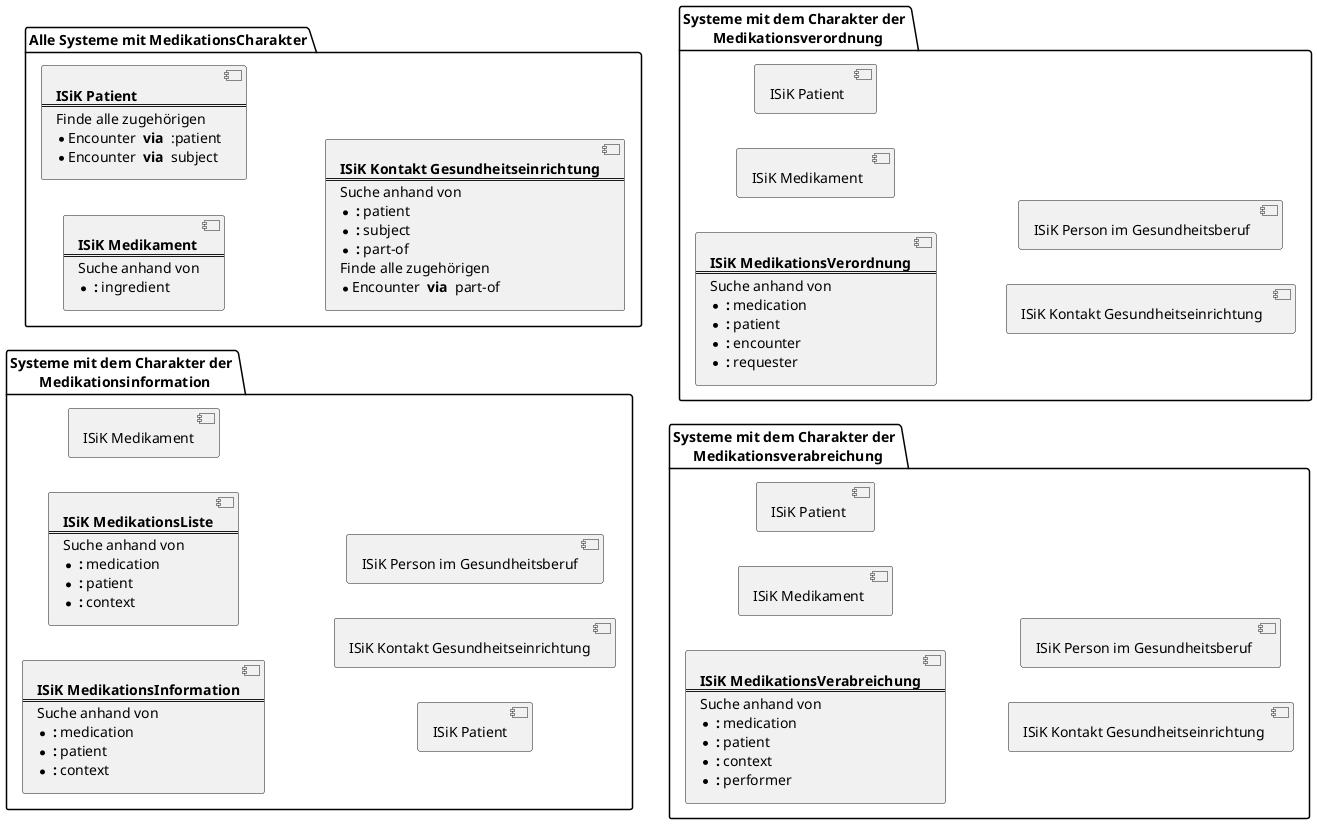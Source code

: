 
@startuml search_includes
left to right direction
'skinparam packageStyle cloud
skinparam linetype ortho


folder CSt_MedInfo as "Systeme mit dem Charakter der \n Medikationsinformation" {
    component _MedInfo [
        **ISiK MedikationsInformation**
        ====
        Suche anhand von
        * ** :** medication
        * ** :** patient
        * ** :** context
    ]
    
    component CStAll_MedikationsListe [
        **ISiK MedikationsListe**
        ====
        Suche anhand von
        * ** :** medication
        * ** :** patient
        * ** :** context
    ]
    'component "ISiK MedikationsListe"
    component "ISiK Medikament"
    component "ISiK Patient"
    component "ISiK Kontakt Gesundheitseinrichtung"
    component "ISiK Person im Gesundheitsberuf"

}

folder CSt_MedAll as "Alle Systeme mit MedikationsCharakter" {
    component CStAll_Medikament [
        **ISiK Medikament**
        ====
        Suche anhand von
        * ** :** ingredient
    ]
    component CStAll_Patient [
        **ISiK Patient**
        ====
        Finde alle zugehörigen
        * Encounter ** via ** :patient
        * Encounter ** via ** subject
    ]
    component CStAll_KontaktGesundheitseinrichtung [
        **ISiK Kontakt Gesundheitseinrichtung**
        ====
        Suche anhand von
        * ** :** patient
        * ** :** subject
        * ** :** part-of
        Finde alle zugehörigen
        * Encounter ** via ** part-of
    ]
    component "ISiK Person im Gesundheitsberuf"
}
'CSt_MedInfo --> CStAll_MedikationsListe
folder CSt_MedVerab as "Systeme mit dem Charakter der \n Medikationsverabreichung" {
    component _MedVerab [
    **ISiK MedikationsVerabreichung**
    ====
    Suche anhand von
    * ** :** medication
    * ** :** patient
    * ** :** context
    * ** :** performer
    ]
    component "ISiK Medikament "
    component "ISiK Patient "
    component "ISiK Kontakt Gesundheitseinrichtung "
    component "ISiK Person im Gesundheitsberuf "
}

folder CSt_MedVerord as "Systeme mit dem Charakter der \n Medikationsverordnung" {
    component _MedVerord [
    **ISiK MedikationsVerordnung**
    ====
    Suche anhand von
    * ** :** medication
    * ** :** patient
    * ** :** encounter
    * ** :** requester
    ]
    component "ISiK Medikament  "
    component "ISiK Patient  "
    component "ISiK Kontakt Gesundheitseinrichtung  "
    component "ISiK Person im Gesundheitsberuf  "
}

@enduml